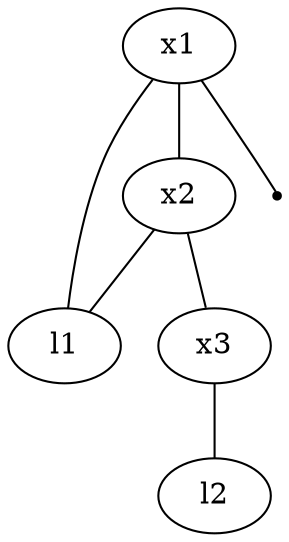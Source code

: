 graph {
  size="5,5";

  var7782220156096217089[label="l1", pos="2,2!"];
  var7782220156096217090[label="l2", pos="2,4!"];
  var8646911284551352321[label="x1", pos="1.13688e-14,0!"];
  var8646911284551352322[label="x2", pos="6.66914e-15,2!"];
  var8646911284551352323[label="x3", pos="0,4!"];

  factor0[label="", shape=point];
  var8646911284551352321--factor0;
  var8646911284551352321--var8646911284551352322;
  var8646911284551352322--var8646911284551352323;
  var8646911284551352321--var7782220156096217089;
  var8646911284551352322--var7782220156096217089;
  var8646911284551352323--var7782220156096217090;
}
